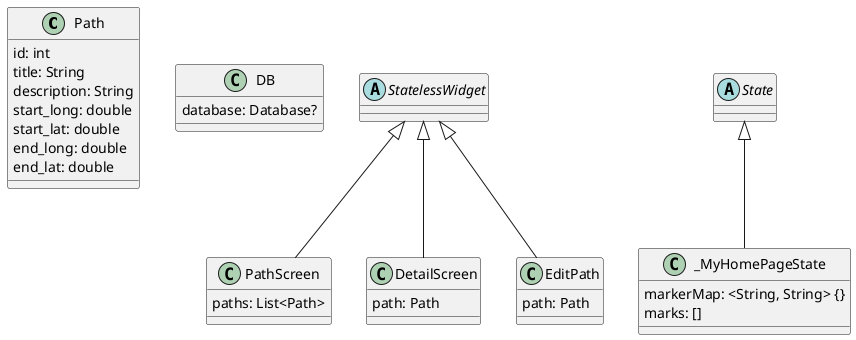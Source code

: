 @startuml
'https://plantuml.com/class-diagram

class Path
class DB
class PathScreen
class DetailScreen
class EditPath
class _MyHomePageState
abstract class StatelessWidget
abstract class State

'List <|-- AbstractList
'Collection <|-- AbstractCollection
'
'Collection <|- List
'AbstractCollection <|- AbstractList
'AbstractList <|-- ArrayList

'class ArrayList {
'Object[] elementData
'size()
'}
'
'enum TimeUnit {
'DAYS
'HOURS
'MINUTES
'}

class Path {
id: int
title: String
description: String
start_long: double
start_lat: double
end_long: double
end_lat: double
}

class DB{
database: Database?
}

class PathScreen extends StatelessWidget {
paths: List<Path>
}

class DetailScreen extends StatelessWidget{
path: Path
}

class EditPath extends StatelessWidget{
path: Path
}

class _MyHomePageState extends State{
markerMap: <String, String> {}
marks: []
}

@enduml